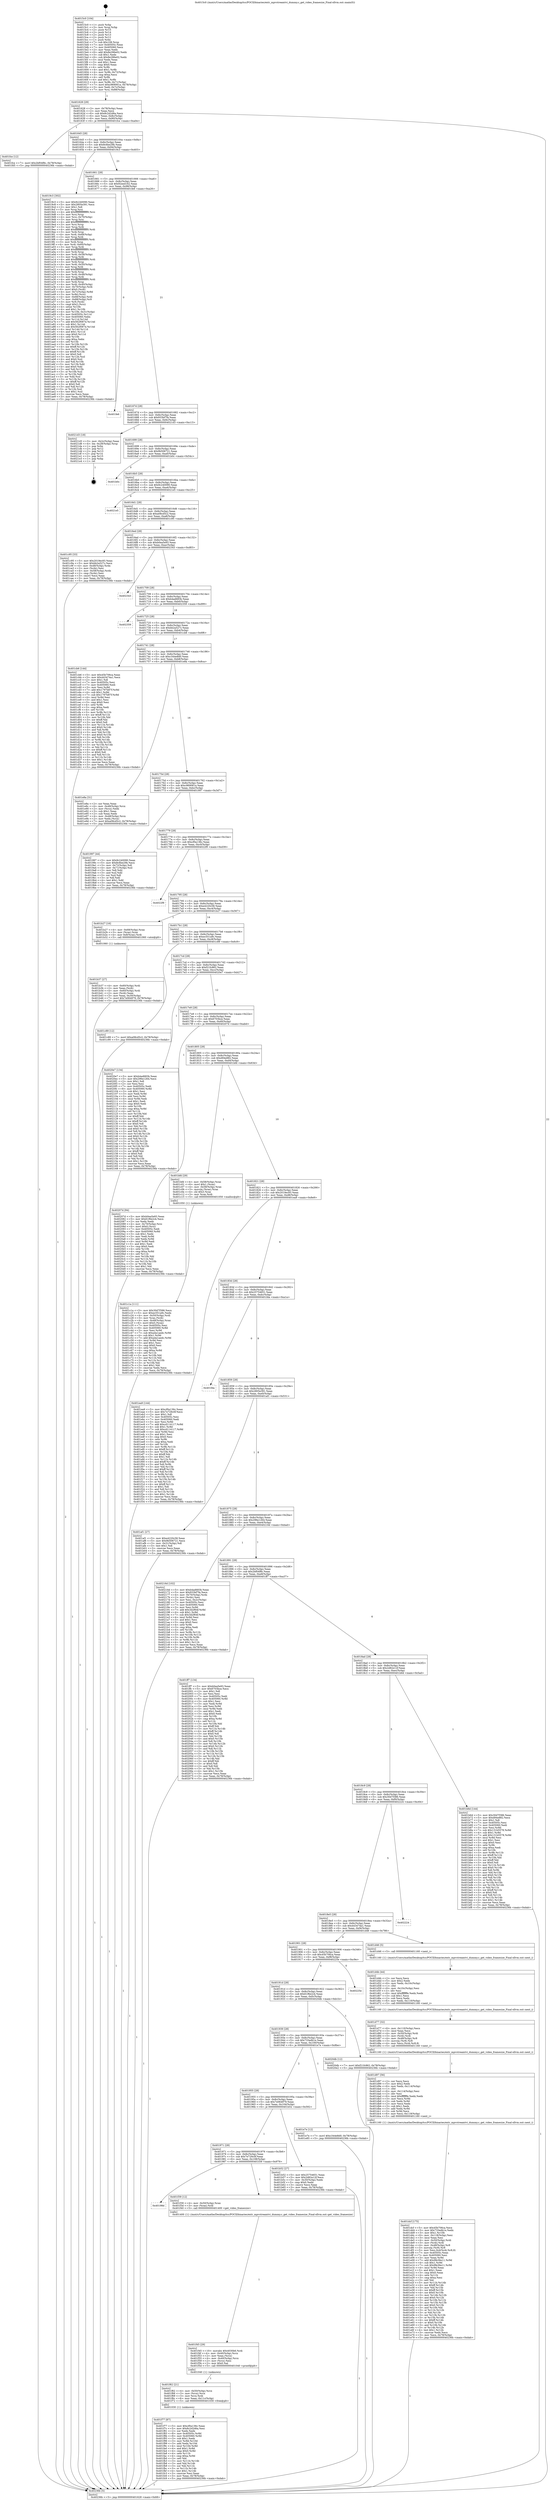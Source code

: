 digraph "0x4015c0" {
  label = "0x4015c0 (/mnt/c/Users/mathe/Desktop/tcc/POCII/binaries/extr_mpvstreamtvi_dummy.c_get_video_framesize_Final-ollvm.out::main(0))"
  labelloc = "t"
  node[shape=record]

  Entry [label="",width=0.3,height=0.3,shape=circle,fillcolor=black,style=filled]
  "0x401628" [label="{
     0x401628 [29]\l
     | [instrs]\l
     &nbsp;&nbsp;0x401628 \<+3\>: mov -0x78(%rbp),%eax\l
     &nbsp;&nbsp;0x40162b \<+2\>: mov %eax,%ecx\l
     &nbsp;&nbsp;0x40162d \<+6\>: sub $0x8c2d2d6a,%ecx\l
     &nbsp;&nbsp;0x401633 \<+6\>: mov %eax,-0x8c(%rbp)\l
     &nbsp;&nbsp;0x401639 \<+6\>: mov %ecx,-0x90(%rbp)\l
     &nbsp;&nbsp;0x40163f \<+6\>: je 0000000000401fce \<main+0xa0e\>\l
  }"]
  "0x401fce" [label="{
     0x401fce [12]\l
     | [instrs]\l
     &nbsp;&nbsp;0x401fce \<+7\>: movl $0x2bf04f8c,-0x78(%rbp)\l
     &nbsp;&nbsp;0x401fd5 \<+5\>: jmp 000000000040236b \<main+0xdab\>\l
  }"]
  "0x401645" [label="{
     0x401645 [28]\l
     | [instrs]\l
     &nbsp;&nbsp;0x401645 \<+5\>: jmp 000000000040164a \<main+0x8a\>\l
     &nbsp;&nbsp;0x40164a \<+6\>: mov -0x8c(%rbp),%eax\l
     &nbsp;&nbsp;0x401650 \<+5\>: sub $0x8c6be29b,%eax\l
     &nbsp;&nbsp;0x401655 \<+6\>: mov %eax,-0x94(%rbp)\l
     &nbsp;&nbsp;0x40165b \<+6\>: je 00000000004019c3 \<main+0x403\>\l
  }"]
  Exit [label="",width=0.3,height=0.3,shape=circle,fillcolor=black,style=filled,peripheries=2]
  "0x4019c3" [label="{
     0x4019c3 [302]\l
     | [instrs]\l
     &nbsp;&nbsp;0x4019c3 \<+5\>: mov $0x9c240090,%eax\l
     &nbsp;&nbsp;0x4019c8 \<+5\>: mov $0x2805e391,%ecx\l
     &nbsp;&nbsp;0x4019cd \<+2\>: mov $0x1,%dl\l
     &nbsp;&nbsp;0x4019cf \<+3\>: mov %rsp,%rsi\l
     &nbsp;&nbsp;0x4019d2 \<+4\>: add $0xfffffffffffffff0,%rsi\l
     &nbsp;&nbsp;0x4019d6 \<+3\>: mov %rsi,%rsp\l
     &nbsp;&nbsp;0x4019d9 \<+4\>: mov %rsi,-0x70(%rbp)\l
     &nbsp;&nbsp;0x4019dd \<+3\>: mov %rsp,%rsi\l
     &nbsp;&nbsp;0x4019e0 \<+4\>: add $0xfffffffffffffff0,%rsi\l
     &nbsp;&nbsp;0x4019e4 \<+3\>: mov %rsi,%rsp\l
     &nbsp;&nbsp;0x4019e7 \<+3\>: mov %rsp,%rdi\l
     &nbsp;&nbsp;0x4019ea \<+4\>: add $0xfffffffffffffff0,%rdi\l
     &nbsp;&nbsp;0x4019ee \<+3\>: mov %rdi,%rsp\l
     &nbsp;&nbsp;0x4019f1 \<+4\>: mov %rdi,-0x68(%rbp)\l
     &nbsp;&nbsp;0x4019f5 \<+3\>: mov %rsp,%rdi\l
     &nbsp;&nbsp;0x4019f8 \<+4\>: add $0xfffffffffffffff0,%rdi\l
     &nbsp;&nbsp;0x4019fc \<+3\>: mov %rdi,%rsp\l
     &nbsp;&nbsp;0x4019ff \<+4\>: mov %rdi,-0x60(%rbp)\l
     &nbsp;&nbsp;0x401a03 \<+3\>: mov %rsp,%rdi\l
     &nbsp;&nbsp;0x401a06 \<+4\>: add $0xfffffffffffffff0,%rdi\l
     &nbsp;&nbsp;0x401a0a \<+3\>: mov %rdi,%rsp\l
     &nbsp;&nbsp;0x401a0d \<+4\>: mov %rdi,-0x58(%rbp)\l
     &nbsp;&nbsp;0x401a11 \<+3\>: mov %rsp,%rdi\l
     &nbsp;&nbsp;0x401a14 \<+4\>: add $0xfffffffffffffff0,%rdi\l
     &nbsp;&nbsp;0x401a18 \<+3\>: mov %rdi,%rsp\l
     &nbsp;&nbsp;0x401a1b \<+4\>: mov %rdi,-0x50(%rbp)\l
     &nbsp;&nbsp;0x401a1f \<+3\>: mov %rsp,%rdi\l
     &nbsp;&nbsp;0x401a22 \<+4\>: add $0xfffffffffffffff0,%rdi\l
     &nbsp;&nbsp;0x401a26 \<+3\>: mov %rdi,%rsp\l
     &nbsp;&nbsp;0x401a29 \<+4\>: mov %rdi,-0x48(%rbp)\l
     &nbsp;&nbsp;0x401a2d \<+3\>: mov %rsp,%rdi\l
     &nbsp;&nbsp;0x401a30 \<+4\>: add $0xfffffffffffffff0,%rdi\l
     &nbsp;&nbsp;0x401a34 \<+3\>: mov %rdi,%rsp\l
     &nbsp;&nbsp;0x401a37 \<+4\>: mov %rdi,-0x40(%rbp)\l
     &nbsp;&nbsp;0x401a3b \<+4\>: mov -0x70(%rbp),%rdi\l
     &nbsp;&nbsp;0x401a3f \<+6\>: movl $0x0,(%rdi)\l
     &nbsp;&nbsp;0x401a45 \<+4\>: mov -0x7c(%rbp),%r8d\l
     &nbsp;&nbsp;0x401a49 \<+3\>: mov %r8d,(%rsi)\l
     &nbsp;&nbsp;0x401a4c \<+4\>: mov -0x68(%rbp),%rdi\l
     &nbsp;&nbsp;0x401a50 \<+7\>: mov -0x88(%rbp),%r9\l
     &nbsp;&nbsp;0x401a57 \<+3\>: mov %r9,(%rdi)\l
     &nbsp;&nbsp;0x401a5a \<+3\>: cmpl $0x2,(%rsi)\l
     &nbsp;&nbsp;0x401a5d \<+4\>: setne %r10b\l
     &nbsp;&nbsp;0x401a61 \<+4\>: and $0x1,%r10b\l
     &nbsp;&nbsp;0x401a65 \<+4\>: mov %r10b,-0x31(%rbp)\l
     &nbsp;&nbsp;0x401a69 \<+8\>: mov 0x40505c,%r11d\l
     &nbsp;&nbsp;0x401a71 \<+7\>: mov 0x405060,%ebx\l
     &nbsp;&nbsp;0x401a78 \<+3\>: mov %r11d,%r14d\l
     &nbsp;&nbsp;0x401a7b \<+7\>: add $0x562f087d,%r14d\l
     &nbsp;&nbsp;0x401a82 \<+4\>: sub $0x1,%r14d\l
     &nbsp;&nbsp;0x401a86 \<+7\>: sub $0x562f087d,%r14d\l
     &nbsp;&nbsp;0x401a8d \<+4\>: imul %r14d,%r11d\l
     &nbsp;&nbsp;0x401a91 \<+4\>: and $0x1,%r11d\l
     &nbsp;&nbsp;0x401a95 \<+4\>: cmp $0x0,%r11d\l
     &nbsp;&nbsp;0x401a99 \<+4\>: sete %r10b\l
     &nbsp;&nbsp;0x401a9d \<+3\>: cmp $0xa,%ebx\l
     &nbsp;&nbsp;0x401aa0 \<+4\>: setl %r15b\l
     &nbsp;&nbsp;0x401aa4 \<+3\>: mov %r10b,%r12b\l
     &nbsp;&nbsp;0x401aa7 \<+4\>: xor $0xff,%r12b\l
     &nbsp;&nbsp;0x401aab \<+3\>: mov %r15b,%r13b\l
     &nbsp;&nbsp;0x401aae \<+4\>: xor $0xff,%r13b\l
     &nbsp;&nbsp;0x401ab2 \<+3\>: xor $0x0,%dl\l
     &nbsp;&nbsp;0x401ab5 \<+3\>: mov %r12b,%sil\l
     &nbsp;&nbsp;0x401ab8 \<+4\>: and $0x0,%sil\l
     &nbsp;&nbsp;0x401abc \<+3\>: and %dl,%r10b\l
     &nbsp;&nbsp;0x401abf \<+3\>: mov %r13b,%dil\l
     &nbsp;&nbsp;0x401ac2 \<+4\>: and $0x0,%dil\l
     &nbsp;&nbsp;0x401ac6 \<+3\>: and %dl,%r15b\l
     &nbsp;&nbsp;0x401ac9 \<+3\>: or %r10b,%sil\l
     &nbsp;&nbsp;0x401acc \<+3\>: or %r15b,%dil\l
     &nbsp;&nbsp;0x401acf \<+3\>: xor %dil,%sil\l
     &nbsp;&nbsp;0x401ad2 \<+3\>: or %r13b,%r12b\l
     &nbsp;&nbsp;0x401ad5 \<+4\>: xor $0xff,%r12b\l
     &nbsp;&nbsp;0x401ad9 \<+3\>: or $0x0,%dl\l
     &nbsp;&nbsp;0x401adc \<+3\>: and %dl,%r12b\l
     &nbsp;&nbsp;0x401adf \<+3\>: or %r12b,%sil\l
     &nbsp;&nbsp;0x401ae2 \<+4\>: test $0x1,%sil\l
     &nbsp;&nbsp;0x401ae6 \<+3\>: cmovne %ecx,%eax\l
     &nbsp;&nbsp;0x401ae9 \<+3\>: mov %eax,-0x78(%rbp)\l
     &nbsp;&nbsp;0x401aec \<+5\>: jmp 000000000040236b \<main+0xdab\>\l
  }"]
  "0x401661" [label="{
     0x401661 [28]\l
     | [instrs]\l
     &nbsp;&nbsp;0x401661 \<+5\>: jmp 0000000000401666 \<main+0xa6\>\l
     &nbsp;&nbsp;0x401666 \<+6\>: mov -0x8c(%rbp),%eax\l
     &nbsp;&nbsp;0x40166c \<+5\>: sub $0x92eed162,%eax\l
     &nbsp;&nbsp;0x401671 \<+6\>: mov %eax,-0x98(%rbp)\l
     &nbsp;&nbsp;0x401677 \<+6\>: je 0000000000401fe6 \<main+0xa26\>\l
  }"]
  "0x401f77" [label="{
     0x401f77 [87]\l
     | [instrs]\l
     &nbsp;&nbsp;0x401f77 \<+5\>: mov $0xcf0a136c,%eax\l
     &nbsp;&nbsp;0x401f7c \<+5\>: mov $0x8c2d2d6a,%esi\l
     &nbsp;&nbsp;0x401f81 \<+2\>: xor %edx,%edx\l
     &nbsp;&nbsp;0x401f83 \<+8\>: mov 0x40505c,%r8d\l
     &nbsp;&nbsp;0x401f8b \<+8\>: mov 0x405060,%r9d\l
     &nbsp;&nbsp;0x401f93 \<+3\>: sub $0x1,%edx\l
     &nbsp;&nbsp;0x401f96 \<+3\>: mov %r8d,%r10d\l
     &nbsp;&nbsp;0x401f99 \<+3\>: add %edx,%r10d\l
     &nbsp;&nbsp;0x401f9c \<+4\>: imul %r10d,%r8d\l
     &nbsp;&nbsp;0x401fa0 \<+4\>: and $0x1,%r8d\l
     &nbsp;&nbsp;0x401fa4 \<+4\>: cmp $0x0,%r8d\l
     &nbsp;&nbsp;0x401fa8 \<+4\>: sete %r11b\l
     &nbsp;&nbsp;0x401fac \<+4\>: cmp $0xa,%r9d\l
     &nbsp;&nbsp;0x401fb0 \<+3\>: setl %bl\l
     &nbsp;&nbsp;0x401fb3 \<+3\>: mov %r11b,%r14b\l
     &nbsp;&nbsp;0x401fb6 \<+3\>: and %bl,%r14b\l
     &nbsp;&nbsp;0x401fb9 \<+3\>: xor %bl,%r11b\l
     &nbsp;&nbsp;0x401fbc \<+3\>: or %r11b,%r14b\l
     &nbsp;&nbsp;0x401fbf \<+4\>: test $0x1,%r14b\l
     &nbsp;&nbsp;0x401fc3 \<+3\>: cmovne %esi,%eax\l
     &nbsp;&nbsp;0x401fc6 \<+3\>: mov %eax,-0x78(%rbp)\l
     &nbsp;&nbsp;0x401fc9 \<+5\>: jmp 000000000040236b \<main+0xdab\>\l
  }"]
  "0x401fe6" [label="{
     0x401fe6\l
  }", style=dashed]
  "0x40167d" [label="{
     0x40167d [28]\l
     | [instrs]\l
     &nbsp;&nbsp;0x40167d \<+5\>: jmp 0000000000401682 \<main+0xc2\>\l
     &nbsp;&nbsp;0x401682 \<+6\>: mov -0x8c(%rbp),%eax\l
     &nbsp;&nbsp;0x401688 \<+5\>: sub $0x933bf7fa,%eax\l
     &nbsp;&nbsp;0x40168d \<+6\>: mov %eax,-0x9c(%rbp)\l
     &nbsp;&nbsp;0x401693 \<+6\>: je 00000000004021d3 \<main+0xc13\>\l
  }"]
  "0x401f62" [label="{
     0x401f62 [21]\l
     | [instrs]\l
     &nbsp;&nbsp;0x401f62 \<+4\>: mov -0x50(%rbp),%rcx\l
     &nbsp;&nbsp;0x401f66 \<+3\>: mov (%rcx),%rcx\l
     &nbsp;&nbsp;0x401f69 \<+3\>: mov %rcx,%rdi\l
     &nbsp;&nbsp;0x401f6c \<+6\>: mov %eax,-0x11c(%rbp)\l
     &nbsp;&nbsp;0x401f72 \<+5\>: call 0000000000401030 \<free@plt\>\l
     | [calls]\l
     &nbsp;&nbsp;0x401030 \{1\} (unknown)\l
  }"]
  "0x4021d3" [label="{
     0x4021d3 [18]\l
     | [instrs]\l
     &nbsp;&nbsp;0x4021d3 \<+3\>: mov -0x2c(%rbp),%eax\l
     &nbsp;&nbsp;0x4021d6 \<+4\>: lea -0x28(%rbp),%rsp\l
     &nbsp;&nbsp;0x4021da \<+1\>: pop %rbx\l
     &nbsp;&nbsp;0x4021db \<+2\>: pop %r12\l
     &nbsp;&nbsp;0x4021dd \<+2\>: pop %r13\l
     &nbsp;&nbsp;0x4021df \<+2\>: pop %r14\l
     &nbsp;&nbsp;0x4021e1 \<+2\>: pop %r15\l
     &nbsp;&nbsp;0x4021e3 \<+1\>: pop %rbp\l
     &nbsp;&nbsp;0x4021e4 \<+1\>: ret\l
  }"]
  "0x401699" [label="{
     0x401699 [28]\l
     | [instrs]\l
     &nbsp;&nbsp;0x401699 \<+5\>: jmp 000000000040169e \<main+0xde\>\l
     &nbsp;&nbsp;0x40169e \<+6\>: mov -0x8c(%rbp),%eax\l
     &nbsp;&nbsp;0x4016a4 \<+5\>: sub $0x9b506721,%eax\l
     &nbsp;&nbsp;0x4016a9 \<+6\>: mov %eax,-0xa0(%rbp)\l
     &nbsp;&nbsp;0x4016af \<+6\>: je 0000000000401b0c \<main+0x54c\>\l
  }"]
  "0x401f45" [label="{
     0x401f45 [29]\l
     | [instrs]\l
     &nbsp;&nbsp;0x401f45 \<+10\>: movabs $0x4030b6,%rdi\l
     &nbsp;&nbsp;0x401f4f \<+4\>: mov -0x40(%rbp),%rcx\l
     &nbsp;&nbsp;0x401f53 \<+2\>: mov %eax,(%rcx)\l
     &nbsp;&nbsp;0x401f55 \<+4\>: mov -0x40(%rbp),%rcx\l
     &nbsp;&nbsp;0x401f59 \<+2\>: mov (%rcx),%esi\l
     &nbsp;&nbsp;0x401f5b \<+2\>: mov $0x0,%al\l
     &nbsp;&nbsp;0x401f5d \<+5\>: call 0000000000401040 \<printf@plt\>\l
     | [calls]\l
     &nbsp;&nbsp;0x401040 \{1\} (unknown)\l
  }"]
  "0x401b0c" [label="{
     0x401b0c\l
  }", style=dashed]
  "0x4016b5" [label="{
     0x4016b5 [28]\l
     | [instrs]\l
     &nbsp;&nbsp;0x4016b5 \<+5\>: jmp 00000000004016ba \<main+0xfa\>\l
     &nbsp;&nbsp;0x4016ba \<+6\>: mov -0x8c(%rbp),%eax\l
     &nbsp;&nbsp;0x4016c0 \<+5\>: sub $0x9c240090,%eax\l
     &nbsp;&nbsp;0x4016c5 \<+6\>: mov %eax,-0xa4(%rbp)\l
     &nbsp;&nbsp;0x4016cb \<+6\>: je 00000000004021e5 \<main+0xc25\>\l
  }"]
  "0x40198d" [label="{
     0x40198d\l
  }", style=dashed]
  "0x4021e5" [label="{
     0x4021e5\l
  }", style=dashed]
  "0x4016d1" [label="{
     0x4016d1 [28]\l
     | [instrs]\l
     &nbsp;&nbsp;0x4016d1 \<+5\>: jmp 00000000004016d6 \<main+0x116\>\l
     &nbsp;&nbsp;0x4016d6 \<+6\>: mov -0x8c(%rbp),%eax\l
     &nbsp;&nbsp;0x4016dc \<+5\>: sub $0xa08cd5c2,%eax\l
     &nbsp;&nbsp;0x4016e1 \<+6\>: mov %eax,-0xa8(%rbp)\l
     &nbsp;&nbsp;0x4016e7 \<+6\>: je 0000000000401c95 \<main+0x6d5\>\l
  }"]
  "0x401f39" [label="{
     0x401f39 [12]\l
     | [instrs]\l
     &nbsp;&nbsp;0x401f39 \<+4\>: mov -0x50(%rbp),%rax\l
     &nbsp;&nbsp;0x401f3d \<+3\>: mov (%rax),%rdi\l
     &nbsp;&nbsp;0x401f40 \<+5\>: call 0000000000401400 \<get_video_framesize\>\l
     | [calls]\l
     &nbsp;&nbsp;0x401400 \{1\} (/mnt/c/Users/mathe/Desktop/tcc/POCII/binaries/extr_mpvstreamtvi_dummy.c_get_video_framesize_Final-ollvm.out::get_video_framesize)\l
  }"]
  "0x401c95" [label="{
     0x401c95 [33]\l
     | [instrs]\l
     &nbsp;&nbsp;0x401c95 \<+5\>: mov $0x2019ec93,%eax\l
     &nbsp;&nbsp;0x401c9a \<+5\>: mov $0xbb2a527c,%ecx\l
     &nbsp;&nbsp;0x401c9f \<+4\>: mov -0x48(%rbp),%rdx\l
     &nbsp;&nbsp;0x401ca3 \<+2\>: mov (%rdx),%esi\l
     &nbsp;&nbsp;0x401ca5 \<+4\>: mov -0x58(%rbp),%rdx\l
     &nbsp;&nbsp;0x401ca9 \<+2\>: cmp (%rdx),%esi\l
     &nbsp;&nbsp;0x401cab \<+3\>: cmovl %ecx,%eax\l
     &nbsp;&nbsp;0x401cae \<+3\>: mov %eax,-0x78(%rbp)\l
     &nbsp;&nbsp;0x401cb1 \<+5\>: jmp 000000000040236b \<main+0xdab\>\l
  }"]
  "0x4016ed" [label="{
     0x4016ed [28]\l
     | [instrs]\l
     &nbsp;&nbsp;0x4016ed \<+5\>: jmp 00000000004016f2 \<main+0x132\>\l
     &nbsp;&nbsp;0x4016f2 \<+6\>: mov -0x8c(%rbp),%eax\l
     &nbsp;&nbsp;0x4016f8 \<+5\>: sub $0xb0ea5e93,%eax\l
     &nbsp;&nbsp;0x4016fd \<+6\>: mov %eax,-0xac(%rbp)\l
     &nbsp;&nbsp;0x401703 \<+6\>: je 0000000000402343 \<main+0xd83\>\l
  }"]
  "0x401dcf" [label="{
     0x401dcf [175]\l
     | [instrs]\l
     &nbsp;&nbsp;0x401dcf \<+5\>: mov $0x45b706ca,%ecx\l
     &nbsp;&nbsp;0x401dd4 \<+5\>: mov $0x733edb1e,%edx\l
     &nbsp;&nbsp;0x401dd9 \<+3\>: mov $0x1,%r10b\l
     &nbsp;&nbsp;0x401ddc \<+6\>: mov -0x118(%rbp),%esi\l
     &nbsp;&nbsp;0x401de2 \<+3\>: imul %eax,%esi\l
     &nbsp;&nbsp;0x401de5 \<+4\>: mov -0x50(%rbp),%rdi\l
     &nbsp;&nbsp;0x401de9 \<+3\>: mov (%rdi),%rdi\l
     &nbsp;&nbsp;0x401dec \<+4\>: mov -0x48(%rbp),%r8\l
     &nbsp;&nbsp;0x401df0 \<+3\>: movslq (%r8),%r8\l
     &nbsp;&nbsp;0x401df3 \<+5\>: mov %esi,0x4(%rdi,%r8,8)\l
     &nbsp;&nbsp;0x401df8 \<+7\>: mov 0x40505c,%eax\l
     &nbsp;&nbsp;0x401dff \<+7\>: mov 0x405060,%esi\l
     &nbsp;&nbsp;0x401e06 \<+3\>: mov %eax,%r9d\l
     &nbsp;&nbsp;0x401e09 \<+7\>: add $0x9fe36e11,%r9d\l
     &nbsp;&nbsp;0x401e10 \<+4\>: sub $0x1,%r9d\l
     &nbsp;&nbsp;0x401e14 \<+7\>: sub $0x9fe36e11,%r9d\l
     &nbsp;&nbsp;0x401e1b \<+4\>: imul %r9d,%eax\l
     &nbsp;&nbsp;0x401e1f \<+3\>: and $0x1,%eax\l
     &nbsp;&nbsp;0x401e22 \<+3\>: cmp $0x0,%eax\l
     &nbsp;&nbsp;0x401e25 \<+4\>: sete %r11b\l
     &nbsp;&nbsp;0x401e29 \<+3\>: cmp $0xa,%esi\l
     &nbsp;&nbsp;0x401e2c \<+3\>: setl %bl\l
     &nbsp;&nbsp;0x401e2f \<+3\>: mov %r11b,%r14b\l
     &nbsp;&nbsp;0x401e32 \<+4\>: xor $0xff,%r14b\l
     &nbsp;&nbsp;0x401e36 \<+3\>: mov %bl,%r15b\l
     &nbsp;&nbsp;0x401e39 \<+4\>: xor $0xff,%r15b\l
     &nbsp;&nbsp;0x401e3d \<+4\>: xor $0x0,%r10b\l
     &nbsp;&nbsp;0x401e41 \<+3\>: mov %r14b,%r12b\l
     &nbsp;&nbsp;0x401e44 \<+4\>: and $0x0,%r12b\l
     &nbsp;&nbsp;0x401e48 \<+3\>: and %r10b,%r11b\l
     &nbsp;&nbsp;0x401e4b \<+3\>: mov %r15b,%r13b\l
     &nbsp;&nbsp;0x401e4e \<+4\>: and $0x0,%r13b\l
     &nbsp;&nbsp;0x401e52 \<+3\>: and %r10b,%bl\l
     &nbsp;&nbsp;0x401e55 \<+3\>: or %r11b,%r12b\l
     &nbsp;&nbsp;0x401e58 \<+3\>: or %bl,%r13b\l
     &nbsp;&nbsp;0x401e5b \<+3\>: xor %r13b,%r12b\l
     &nbsp;&nbsp;0x401e5e \<+3\>: or %r15b,%r14b\l
     &nbsp;&nbsp;0x401e61 \<+4\>: xor $0xff,%r14b\l
     &nbsp;&nbsp;0x401e65 \<+4\>: or $0x0,%r10b\l
     &nbsp;&nbsp;0x401e69 \<+3\>: and %r10b,%r14b\l
     &nbsp;&nbsp;0x401e6c \<+3\>: or %r14b,%r12b\l
     &nbsp;&nbsp;0x401e6f \<+4\>: test $0x1,%r12b\l
     &nbsp;&nbsp;0x401e73 \<+3\>: cmovne %edx,%ecx\l
     &nbsp;&nbsp;0x401e76 \<+3\>: mov %ecx,-0x78(%rbp)\l
     &nbsp;&nbsp;0x401e79 \<+5\>: jmp 000000000040236b \<main+0xdab\>\l
  }"]
  "0x402343" [label="{
     0x402343\l
  }", style=dashed]
  "0x401709" [label="{
     0x401709 [28]\l
     | [instrs]\l
     &nbsp;&nbsp;0x401709 \<+5\>: jmp 000000000040170e \<main+0x14e\>\l
     &nbsp;&nbsp;0x40170e \<+6\>: mov -0x8c(%rbp),%eax\l
     &nbsp;&nbsp;0x401714 \<+5\>: sub $0xb4ad683b,%eax\l
     &nbsp;&nbsp;0x401719 \<+6\>: mov %eax,-0xb0(%rbp)\l
     &nbsp;&nbsp;0x40171f \<+6\>: je 0000000000402359 \<main+0xd99\>\l
  }"]
  "0x401d97" [label="{
     0x401d97 [56]\l
     | [instrs]\l
     &nbsp;&nbsp;0x401d97 \<+2\>: xor %ecx,%ecx\l
     &nbsp;&nbsp;0x401d99 \<+5\>: mov $0x2,%edx\l
     &nbsp;&nbsp;0x401d9e \<+6\>: mov %edx,-0x114(%rbp)\l
     &nbsp;&nbsp;0x401da4 \<+1\>: cltd\l
     &nbsp;&nbsp;0x401da5 \<+6\>: mov -0x114(%rbp),%esi\l
     &nbsp;&nbsp;0x401dab \<+2\>: idiv %esi\l
     &nbsp;&nbsp;0x401dad \<+6\>: imul $0xfffffffe,%edx,%edx\l
     &nbsp;&nbsp;0x401db3 \<+3\>: mov %ecx,%r9d\l
     &nbsp;&nbsp;0x401db6 \<+3\>: sub %edx,%r9d\l
     &nbsp;&nbsp;0x401db9 \<+2\>: mov %ecx,%edx\l
     &nbsp;&nbsp;0x401dbb \<+3\>: sub $0x1,%edx\l
     &nbsp;&nbsp;0x401dbe \<+3\>: add %edx,%r9d\l
     &nbsp;&nbsp;0x401dc1 \<+3\>: sub %r9d,%ecx\l
     &nbsp;&nbsp;0x401dc4 \<+6\>: mov %ecx,-0x118(%rbp)\l
     &nbsp;&nbsp;0x401dca \<+5\>: call 0000000000401160 \<next_i\>\l
     | [calls]\l
     &nbsp;&nbsp;0x401160 \{1\} (/mnt/c/Users/mathe/Desktop/tcc/POCII/binaries/extr_mpvstreamtvi_dummy.c_get_video_framesize_Final-ollvm.out::next_i)\l
  }"]
  "0x402359" [label="{
     0x402359\l
  }", style=dashed]
  "0x401725" [label="{
     0x401725 [28]\l
     | [instrs]\l
     &nbsp;&nbsp;0x401725 \<+5\>: jmp 000000000040172a \<main+0x16a\>\l
     &nbsp;&nbsp;0x40172a \<+6\>: mov -0x8c(%rbp),%eax\l
     &nbsp;&nbsp;0x401730 \<+5\>: sub $0xbb2a527c,%eax\l
     &nbsp;&nbsp;0x401735 \<+6\>: mov %eax,-0xb4(%rbp)\l
     &nbsp;&nbsp;0x40173b \<+6\>: je 0000000000401cb6 \<main+0x6f6\>\l
  }"]
  "0x401d77" [label="{
     0x401d77 [32]\l
     | [instrs]\l
     &nbsp;&nbsp;0x401d77 \<+6\>: mov -0x110(%rbp),%ecx\l
     &nbsp;&nbsp;0x401d7d \<+3\>: imul %eax,%ecx\l
     &nbsp;&nbsp;0x401d80 \<+4\>: mov -0x50(%rbp),%rdi\l
     &nbsp;&nbsp;0x401d84 \<+3\>: mov (%rdi),%rdi\l
     &nbsp;&nbsp;0x401d87 \<+4\>: mov -0x48(%rbp),%r8\l
     &nbsp;&nbsp;0x401d8b \<+3\>: movslq (%r8),%r8\l
     &nbsp;&nbsp;0x401d8e \<+4\>: mov %ecx,(%rdi,%r8,8)\l
     &nbsp;&nbsp;0x401d92 \<+5\>: call 0000000000401160 \<next_i\>\l
     | [calls]\l
     &nbsp;&nbsp;0x401160 \{1\} (/mnt/c/Users/mathe/Desktop/tcc/POCII/binaries/extr_mpvstreamtvi_dummy.c_get_video_framesize_Final-ollvm.out::next_i)\l
  }"]
  "0x401cb6" [label="{
     0x401cb6 [144]\l
     | [instrs]\l
     &nbsp;&nbsp;0x401cb6 \<+5\>: mov $0x45b706ca,%eax\l
     &nbsp;&nbsp;0x401cbb \<+5\>: mov $0x443474a1,%ecx\l
     &nbsp;&nbsp;0x401cc0 \<+2\>: mov $0x1,%dl\l
     &nbsp;&nbsp;0x401cc2 \<+7\>: mov 0x40505c,%esi\l
     &nbsp;&nbsp;0x401cc9 \<+7\>: mov 0x405060,%edi\l
     &nbsp;&nbsp;0x401cd0 \<+3\>: mov %esi,%r8d\l
     &nbsp;&nbsp;0x401cd3 \<+7\>: add $0x1797b87f,%r8d\l
     &nbsp;&nbsp;0x401cda \<+4\>: sub $0x1,%r8d\l
     &nbsp;&nbsp;0x401cde \<+7\>: sub $0x1797b87f,%r8d\l
     &nbsp;&nbsp;0x401ce5 \<+4\>: imul %r8d,%esi\l
     &nbsp;&nbsp;0x401ce9 \<+3\>: and $0x1,%esi\l
     &nbsp;&nbsp;0x401cec \<+3\>: cmp $0x0,%esi\l
     &nbsp;&nbsp;0x401cef \<+4\>: sete %r9b\l
     &nbsp;&nbsp;0x401cf3 \<+3\>: cmp $0xa,%edi\l
     &nbsp;&nbsp;0x401cf6 \<+4\>: setl %r10b\l
     &nbsp;&nbsp;0x401cfa \<+3\>: mov %r9b,%r11b\l
     &nbsp;&nbsp;0x401cfd \<+4\>: xor $0xff,%r11b\l
     &nbsp;&nbsp;0x401d01 \<+3\>: mov %r10b,%bl\l
     &nbsp;&nbsp;0x401d04 \<+3\>: xor $0xff,%bl\l
     &nbsp;&nbsp;0x401d07 \<+3\>: xor $0x0,%dl\l
     &nbsp;&nbsp;0x401d0a \<+3\>: mov %r11b,%r14b\l
     &nbsp;&nbsp;0x401d0d \<+4\>: and $0x0,%r14b\l
     &nbsp;&nbsp;0x401d11 \<+3\>: and %dl,%r9b\l
     &nbsp;&nbsp;0x401d14 \<+3\>: mov %bl,%r15b\l
     &nbsp;&nbsp;0x401d17 \<+4\>: and $0x0,%r15b\l
     &nbsp;&nbsp;0x401d1b \<+3\>: and %dl,%r10b\l
     &nbsp;&nbsp;0x401d1e \<+3\>: or %r9b,%r14b\l
     &nbsp;&nbsp;0x401d21 \<+3\>: or %r10b,%r15b\l
     &nbsp;&nbsp;0x401d24 \<+3\>: xor %r15b,%r14b\l
     &nbsp;&nbsp;0x401d27 \<+3\>: or %bl,%r11b\l
     &nbsp;&nbsp;0x401d2a \<+4\>: xor $0xff,%r11b\l
     &nbsp;&nbsp;0x401d2e \<+3\>: or $0x0,%dl\l
     &nbsp;&nbsp;0x401d31 \<+3\>: and %dl,%r11b\l
     &nbsp;&nbsp;0x401d34 \<+3\>: or %r11b,%r14b\l
     &nbsp;&nbsp;0x401d37 \<+4\>: test $0x1,%r14b\l
     &nbsp;&nbsp;0x401d3b \<+3\>: cmovne %ecx,%eax\l
     &nbsp;&nbsp;0x401d3e \<+3\>: mov %eax,-0x78(%rbp)\l
     &nbsp;&nbsp;0x401d41 \<+5\>: jmp 000000000040236b \<main+0xdab\>\l
  }"]
  "0x401741" [label="{
     0x401741 [28]\l
     | [instrs]\l
     &nbsp;&nbsp;0x401741 \<+5\>: jmp 0000000000401746 \<main+0x186\>\l
     &nbsp;&nbsp;0x401746 \<+6\>: mov -0x8c(%rbp),%eax\l
     &nbsp;&nbsp;0x40174c \<+5\>: sub $0xc344e8d0,%eax\l
     &nbsp;&nbsp;0x401751 \<+6\>: mov %eax,-0xb8(%rbp)\l
     &nbsp;&nbsp;0x401757 \<+6\>: je 0000000000401e8a \<main+0x8ca\>\l
  }"]
  "0x401d4b" [label="{
     0x401d4b [44]\l
     | [instrs]\l
     &nbsp;&nbsp;0x401d4b \<+2\>: xor %ecx,%ecx\l
     &nbsp;&nbsp;0x401d4d \<+5\>: mov $0x2,%edx\l
     &nbsp;&nbsp;0x401d52 \<+6\>: mov %edx,-0x10c(%rbp)\l
     &nbsp;&nbsp;0x401d58 \<+1\>: cltd\l
     &nbsp;&nbsp;0x401d59 \<+6\>: mov -0x10c(%rbp),%esi\l
     &nbsp;&nbsp;0x401d5f \<+2\>: idiv %esi\l
     &nbsp;&nbsp;0x401d61 \<+6\>: imul $0xfffffffe,%edx,%edx\l
     &nbsp;&nbsp;0x401d67 \<+3\>: sub $0x1,%ecx\l
     &nbsp;&nbsp;0x401d6a \<+2\>: sub %ecx,%edx\l
     &nbsp;&nbsp;0x401d6c \<+6\>: mov %edx,-0x110(%rbp)\l
     &nbsp;&nbsp;0x401d72 \<+5\>: call 0000000000401160 \<next_i\>\l
     | [calls]\l
     &nbsp;&nbsp;0x401160 \{1\} (/mnt/c/Users/mathe/Desktop/tcc/POCII/binaries/extr_mpvstreamtvi_dummy.c_get_video_framesize_Final-ollvm.out::next_i)\l
  }"]
  "0x401e8a" [label="{
     0x401e8a [31]\l
     | [instrs]\l
     &nbsp;&nbsp;0x401e8a \<+2\>: xor %eax,%eax\l
     &nbsp;&nbsp;0x401e8c \<+4\>: mov -0x48(%rbp),%rcx\l
     &nbsp;&nbsp;0x401e90 \<+2\>: mov (%rcx),%edx\l
     &nbsp;&nbsp;0x401e92 \<+3\>: sub $0x1,%eax\l
     &nbsp;&nbsp;0x401e95 \<+2\>: sub %eax,%edx\l
     &nbsp;&nbsp;0x401e97 \<+4\>: mov -0x48(%rbp),%rcx\l
     &nbsp;&nbsp;0x401e9b \<+2\>: mov %edx,(%rcx)\l
     &nbsp;&nbsp;0x401e9d \<+7\>: movl $0xa08cd5c2,-0x78(%rbp)\l
     &nbsp;&nbsp;0x401ea4 \<+5\>: jmp 000000000040236b \<main+0xdab\>\l
  }"]
  "0x40175d" [label="{
     0x40175d [28]\l
     | [instrs]\l
     &nbsp;&nbsp;0x40175d \<+5\>: jmp 0000000000401762 \<main+0x1a2\>\l
     &nbsp;&nbsp;0x401762 \<+6\>: mov -0x8c(%rbp),%eax\l
     &nbsp;&nbsp;0x401768 \<+5\>: sub $0xc969061a,%eax\l
     &nbsp;&nbsp;0x40176d \<+6\>: mov %eax,-0xbc(%rbp)\l
     &nbsp;&nbsp;0x401773 \<+6\>: je 0000000000401997 \<main+0x3d7\>\l
  }"]
  "0x401c1a" [label="{
     0x401c1a [111]\l
     | [instrs]\l
     &nbsp;&nbsp;0x401c1a \<+5\>: mov $0x30d7f386,%ecx\l
     &nbsp;&nbsp;0x401c1f \<+5\>: mov $0xec551a9c,%edx\l
     &nbsp;&nbsp;0x401c24 \<+4\>: mov -0x50(%rbp),%rdi\l
     &nbsp;&nbsp;0x401c28 \<+3\>: mov %rax,(%rdi)\l
     &nbsp;&nbsp;0x401c2b \<+4\>: mov -0x48(%rbp),%rax\l
     &nbsp;&nbsp;0x401c2f \<+6\>: movl $0x0,(%rax)\l
     &nbsp;&nbsp;0x401c35 \<+7\>: mov 0x40505c,%esi\l
     &nbsp;&nbsp;0x401c3c \<+8\>: mov 0x405060,%r8d\l
     &nbsp;&nbsp;0x401c44 \<+3\>: mov %esi,%r9d\l
     &nbsp;&nbsp;0x401c47 \<+7\>: sub $0xa4a1aedc,%r9d\l
     &nbsp;&nbsp;0x401c4e \<+4\>: sub $0x1,%r9d\l
     &nbsp;&nbsp;0x401c52 \<+7\>: add $0xa4a1aedc,%r9d\l
     &nbsp;&nbsp;0x401c59 \<+4\>: imul %r9d,%esi\l
     &nbsp;&nbsp;0x401c5d \<+3\>: and $0x1,%esi\l
     &nbsp;&nbsp;0x401c60 \<+3\>: cmp $0x0,%esi\l
     &nbsp;&nbsp;0x401c63 \<+4\>: sete %r10b\l
     &nbsp;&nbsp;0x401c67 \<+4\>: cmp $0xa,%r8d\l
     &nbsp;&nbsp;0x401c6b \<+4\>: setl %r11b\l
     &nbsp;&nbsp;0x401c6f \<+3\>: mov %r10b,%bl\l
     &nbsp;&nbsp;0x401c72 \<+3\>: and %r11b,%bl\l
     &nbsp;&nbsp;0x401c75 \<+3\>: xor %r11b,%r10b\l
     &nbsp;&nbsp;0x401c78 \<+3\>: or %r10b,%bl\l
     &nbsp;&nbsp;0x401c7b \<+3\>: test $0x1,%bl\l
     &nbsp;&nbsp;0x401c7e \<+3\>: cmovne %edx,%ecx\l
     &nbsp;&nbsp;0x401c81 \<+3\>: mov %ecx,-0x78(%rbp)\l
     &nbsp;&nbsp;0x401c84 \<+5\>: jmp 000000000040236b \<main+0xdab\>\l
  }"]
  "0x401997" [label="{
     0x401997 [44]\l
     | [instrs]\l
     &nbsp;&nbsp;0x401997 \<+5\>: mov $0x9c240090,%eax\l
     &nbsp;&nbsp;0x40199c \<+5\>: mov $0x8c6be29b,%ecx\l
     &nbsp;&nbsp;0x4019a1 \<+3\>: mov -0x72(%rbp),%dl\l
     &nbsp;&nbsp;0x4019a4 \<+4\>: mov -0x71(%rbp),%sil\l
     &nbsp;&nbsp;0x4019a8 \<+3\>: mov %dl,%dil\l
     &nbsp;&nbsp;0x4019ab \<+3\>: and %sil,%dil\l
     &nbsp;&nbsp;0x4019ae \<+3\>: xor %sil,%dl\l
     &nbsp;&nbsp;0x4019b1 \<+3\>: or %dl,%dil\l
     &nbsp;&nbsp;0x4019b4 \<+4\>: test $0x1,%dil\l
     &nbsp;&nbsp;0x4019b8 \<+3\>: cmovne %ecx,%eax\l
     &nbsp;&nbsp;0x4019bb \<+3\>: mov %eax,-0x78(%rbp)\l
     &nbsp;&nbsp;0x4019be \<+5\>: jmp 000000000040236b \<main+0xdab\>\l
  }"]
  "0x401779" [label="{
     0x401779 [28]\l
     | [instrs]\l
     &nbsp;&nbsp;0x401779 \<+5\>: jmp 000000000040177e \<main+0x1be\>\l
     &nbsp;&nbsp;0x40177e \<+6\>: mov -0x8c(%rbp),%eax\l
     &nbsp;&nbsp;0x401784 \<+5\>: sub $0xcf0a136c,%eax\l
     &nbsp;&nbsp;0x401789 \<+6\>: mov %eax,-0xc0(%rbp)\l
     &nbsp;&nbsp;0x40178f \<+6\>: je 00000000004022f9 \<main+0xd39\>\l
  }"]
  "0x40236b" [label="{
     0x40236b [5]\l
     | [instrs]\l
     &nbsp;&nbsp;0x40236b \<+5\>: jmp 0000000000401628 \<main+0x68\>\l
  }"]
  "0x4015c0" [label="{
     0x4015c0 [104]\l
     | [instrs]\l
     &nbsp;&nbsp;0x4015c0 \<+1\>: push %rbp\l
     &nbsp;&nbsp;0x4015c1 \<+3\>: mov %rsp,%rbp\l
     &nbsp;&nbsp;0x4015c4 \<+2\>: push %r15\l
     &nbsp;&nbsp;0x4015c6 \<+2\>: push %r14\l
     &nbsp;&nbsp;0x4015c8 \<+2\>: push %r13\l
     &nbsp;&nbsp;0x4015ca \<+2\>: push %r12\l
     &nbsp;&nbsp;0x4015cc \<+1\>: push %rbx\l
     &nbsp;&nbsp;0x4015cd \<+7\>: sub $0x108,%rsp\l
     &nbsp;&nbsp;0x4015d4 \<+7\>: mov 0x40505c,%eax\l
     &nbsp;&nbsp;0x4015db \<+7\>: mov 0x405060,%ecx\l
     &nbsp;&nbsp;0x4015e2 \<+2\>: mov %eax,%edx\l
     &nbsp;&nbsp;0x4015e4 \<+6\>: add $0x8e286e02,%edx\l
     &nbsp;&nbsp;0x4015ea \<+3\>: sub $0x1,%edx\l
     &nbsp;&nbsp;0x4015ed \<+6\>: sub $0x8e286e02,%edx\l
     &nbsp;&nbsp;0x4015f3 \<+3\>: imul %edx,%eax\l
     &nbsp;&nbsp;0x4015f6 \<+3\>: and $0x1,%eax\l
     &nbsp;&nbsp;0x4015f9 \<+3\>: cmp $0x0,%eax\l
     &nbsp;&nbsp;0x4015fc \<+4\>: sete %r8b\l
     &nbsp;&nbsp;0x401600 \<+4\>: and $0x1,%r8b\l
     &nbsp;&nbsp;0x401604 \<+4\>: mov %r8b,-0x72(%rbp)\l
     &nbsp;&nbsp;0x401608 \<+3\>: cmp $0xa,%ecx\l
     &nbsp;&nbsp;0x40160b \<+4\>: setl %r8b\l
     &nbsp;&nbsp;0x40160f \<+4\>: and $0x1,%r8b\l
     &nbsp;&nbsp;0x401613 \<+4\>: mov %r8b,-0x71(%rbp)\l
     &nbsp;&nbsp;0x401617 \<+7\>: movl $0xc969061a,-0x78(%rbp)\l
     &nbsp;&nbsp;0x40161e \<+3\>: mov %edi,-0x7c(%rbp)\l
     &nbsp;&nbsp;0x401621 \<+7\>: mov %rsi,-0x88(%rbp)\l
  }"]
  "0x401971" [label="{
     0x401971 [28]\l
     | [instrs]\l
     &nbsp;&nbsp;0x401971 \<+5\>: jmp 0000000000401976 \<main+0x3b6\>\l
     &nbsp;&nbsp;0x401976 \<+6\>: mov -0x8c(%rbp),%eax\l
     &nbsp;&nbsp;0x40197c \<+5\>: sub $0x7e729c0f,%eax\l
     &nbsp;&nbsp;0x401981 \<+6\>: mov %eax,-0x108(%rbp)\l
     &nbsp;&nbsp;0x401987 \<+6\>: je 0000000000401f39 \<main+0x979\>\l
  }"]
  "0x401b52" [label="{
     0x401b52 [27]\l
     | [instrs]\l
     &nbsp;&nbsp;0x401b52 \<+5\>: mov $0x25754651,%eax\l
     &nbsp;&nbsp;0x401b57 \<+5\>: mov $0x2d82e12f,%ecx\l
     &nbsp;&nbsp;0x401b5c \<+3\>: mov -0x30(%rbp),%edx\l
     &nbsp;&nbsp;0x401b5f \<+3\>: cmp $0x0,%edx\l
     &nbsp;&nbsp;0x401b62 \<+3\>: cmove %ecx,%eax\l
     &nbsp;&nbsp;0x401b65 \<+3\>: mov %eax,-0x78(%rbp)\l
     &nbsp;&nbsp;0x401b68 \<+5\>: jmp 000000000040236b \<main+0xdab\>\l
  }"]
  "0x4022f9" [label="{
     0x4022f9\l
  }", style=dashed]
  "0x401795" [label="{
     0x401795 [28]\l
     | [instrs]\l
     &nbsp;&nbsp;0x401795 \<+5\>: jmp 000000000040179a \<main+0x1da\>\l
     &nbsp;&nbsp;0x40179a \<+6\>: mov -0x8c(%rbp),%eax\l
     &nbsp;&nbsp;0x4017a0 \<+5\>: sub $0xe4220c58,%eax\l
     &nbsp;&nbsp;0x4017a5 \<+6\>: mov %eax,-0xc4(%rbp)\l
     &nbsp;&nbsp;0x4017ab \<+6\>: je 0000000000401b27 \<main+0x567\>\l
  }"]
  "0x401955" [label="{
     0x401955 [28]\l
     | [instrs]\l
     &nbsp;&nbsp;0x401955 \<+5\>: jmp 000000000040195a \<main+0x39a\>\l
     &nbsp;&nbsp;0x40195a \<+6\>: mov -0x8c(%rbp),%eax\l
     &nbsp;&nbsp;0x401960 \<+5\>: sub $0x7e064979,%eax\l
     &nbsp;&nbsp;0x401965 \<+6\>: mov %eax,-0x104(%rbp)\l
     &nbsp;&nbsp;0x40196b \<+6\>: je 0000000000401b52 \<main+0x592\>\l
  }"]
  "0x401b27" [label="{
     0x401b27 [16]\l
     | [instrs]\l
     &nbsp;&nbsp;0x401b27 \<+4\>: mov -0x68(%rbp),%rax\l
     &nbsp;&nbsp;0x401b2b \<+3\>: mov (%rax),%rax\l
     &nbsp;&nbsp;0x401b2e \<+4\>: mov 0x8(%rax),%rdi\l
     &nbsp;&nbsp;0x401b32 \<+5\>: call 0000000000401060 \<atoi@plt\>\l
     | [calls]\l
     &nbsp;&nbsp;0x401060 \{1\} (unknown)\l
  }"]
  "0x4017b1" [label="{
     0x4017b1 [28]\l
     | [instrs]\l
     &nbsp;&nbsp;0x4017b1 \<+5\>: jmp 00000000004017b6 \<main+0x1f6\>\l
     &nbsp;&nbsp;0x4017b6 \<+6\>: mov -0x8c(%rbp),%eax\l
     &nbsp;&nbsp;0x4017bc \<+5\>: sub $0xec551a9c,%eax\l
     &nbsp;&nbsp;0x4017c1 \<+6\>: mov %eax,-0xc8(%rbp)\l
     &nbsp;&nbsp;0x4017c7 \<+6\>: je 0000000000401c89 \<main+0x6c9\>\l
  }"]
  "0x401e7e" [label="{
     0x401e7e [12]\l
     | [instrs]\l
     &nbsp;&nbsp;0x401e7e \<+7\>: movl $0xc344e8d0,-0x78(%rbp)\l
     &nbsp;&nbsp;0x401e85 \<+5\>: jmp 000000000040236b \<main+0xdab\>\l
  }"]
  "0x401c89" [label="{
     0x401c89 [12]\l
     | [instrs]\l
     &nbsp;&nbsp;0x401c89 \<+7\>: movl $0xa08cd5c2,-0x78(%rbp)\l
     &nbsp;&nbsp;0x401c90 \<+5\>: jmp 000000000040236b \<main+0xdab\>\l
  }"]
  "0x4017cd" [label="{
     0x4017cd [28]\l
     | [instrs]\l
     &nbsp;&nbsp;0x4017cd \<+5\>: jmp 00000000004017d2 \<main+0x212\>\l
     &nbsp;&nbsp;0x4017d2 \<+6\>: mov -0x8c(%rbp),%eax\l
     &nbsp;&nbsp;0x4017d8 \<+5\>: sub $0xf21fc862,%eax\l
     &nbsp;&nbsp;0x4017dd \<+6\>: mov %eax,-0xcc(%rbp)\l
     &nbsp;&nbsp;0x4017e3 \<+6\>: je 00000000004020e7 \<main+0xb27\>\l
  }"]
  "0x401939" [label="{
     0x401939 [28]\l
     | [instrs]\l
     &nbsp;&nbsp;0x401939 \<+5\>: jmp 000000000040193e \<main+0x37e\>\l
     &nbsp;&nbsp;0x40193e \<+6\>: mov -0x8c(%rbp),%eax\l
     &nbsp;&nbsp;0x401944 \<+5\>: sub $0x733edb1e,%eax\l
     &nbsp;&nbsp;0x401949 \<+6\>: mov %eax,-0x100(%rbp)\l
     &nbsp;&nbsp;0x40194f \<+6\>: je 0000000000401e7e \<main+0x8be\>\l
  }"]
  "0x4020e7" [label="{
     0x4020e7 [134]\l
     | [instrs]\l
     &nbsp;&nbsp;0x4020e7 \<+5\>: mov $0xb4ad683b,%eax\l
     &nbsp;&nbsp;0x4020ec \<+5\>: mov $0x296e1264,%ecx\l
     &nbsp;&nbsp;0x4020f1 \<+2\>: mov $0x1,%dl\l
     &nbsp;&nbsp;0x4020f3 \<+2\>: xor %esi,%esi\l
     &nbsp;&nbsp;0x4020f5 \<+7\>: mov 0x40505c,%edi\l
     &nbsp;&nbsp;0x4020fc \<+8\>: mov 0x405060,%r8d\l
     &nbsp;&nbsp;0x402104 \<+3\>: sub $0x1,%esi\l
     &nbsp;&nbsp;0x402107 \<+3\>: mov %edi,%r9d\l
     &nbsp;&nbsp;0x40210a \<+3\>: add %esi,%r9d\l
     &nbsp;&nbsp;0x40210d \<+4\>: imul %r9d,%edi\l
     &nbsp;&nbsp;0x402111 \<+3\>: and $0x1,%edi\l
     &nbsp;&nbsp;0x402114 \<+3\>: cmp $0x0,%edi\l
     &nbsp;&nbsp;0x402117 \<+4\>: sete %r10b\l
     &nbsp;&nbsp;0x40211b \<+4\>: cmp $0xa,%r8d\l
     &nbsp;&nbsp;0x40211f \<+4\>: setl %r11b\l
     &nbsp;&nbsp;0x402123 \<+3\>: mov %r10b,%bl\l
     &nbsp;&nbsp;0x402126 \<+3\>: xor $0xff,%bl\l
     &nbsp;&nbsp;0x402129 \<+3\>: mov %r11b,%r14b\l
     &nbsp;&nbsp;0x40212c \<+4\>: xor $0xff,%r14b\l
     &nbsp;&nbsp;0x402130 \<+3\>: xor $0x0,%dl\l
     &nbsp;&nbsp;0x402133 \<+3\>: mov %bl,%r15b\l
     &nbsp;&nbsp;0x402136 \<+4\>: and $0x0,%r15b\l
     &nbsp;&nbsp;0x40213a \<+3\>: and %dl,%r10b\l
     &nbsp;&nbsp;0x40213d \<+3\>: mov %r14b,%r12b\l
     &nbsp;&nbsp;0x402140 \<+4\>: and $0x0,%r12b\l
     &nbsp;&nbsp;0x402144 \<+3\>: and %dl,%r11b\l
     &nbsp;&nbsp;0x402147 \<+3\>: or %r10b,%r15b\l
     &nbsp;&nbsp;0x40214a \<+3\>: or %r11b,%r12b\l
     &nbsp;&nbsp;0x40214d \<+3\>: xor %r12b,%r15b\l
     &nbsp;&nbsp;0x402150 \<+3\>: or %r14b,%bl\l
     &nbsp;&nbsp;0x402153 \<+3\>: xor $0xff,%bl\l
     &nbsp;&nbsp;0x402156 \<+3\>: or $0x0,%dl\l
     &nbsp;&nbsp;0x402159 \<+2\>: and %dl,%bl\l
     &nbsp;&nbsp;0x40215b \<+3\>: or %bl,%r15b\l
     &nbsp;&nbsp;0x40215e \<+4\>: test $0x1,%r15b\l
     &nbsp;&nbsp;0x402162 \<+3\>: cmovne %ecx,%eax\l
     &nbsp;&nbsp;0x402165 \<+3\>: mov %eax,-0x78(%rbp)\l
     &nbsp;&nbsp;0x402168 \<+5\>: jmp 000000000040236b \<main+0xdab\>\l
  }"]
  "0x4017e9" [label="{
     0x4017e9 [28]\l
     | [instrs]\l
     &nbsp;&nbsp;0x4017e9 \<+5\>: jmp 00000000004017ee \<main+0x22e\>\l
     &nbsp;&nbsp;0x4017ee \<+6\>: mov -0x8c(%rbp),%eax\l
     &nbsp;&nbsp;0x4017f4 \<+5\>: sub $0x6703bce,%eax\l
     &nbsp;&nbsp;0x4017f9 \<+6\>: mov %eax,-0xd0(%rbp)\l
     &nbsp;&nbsp;0x4017ff \<+6\>: je 000000000040207d \<main+0xabd\>\l
  }"]
  "0x4020db" [label="{
     0x4020db [12]\l
     | [instrs]\l
     &nbsp;&nbsp;0x4020db \<+7\>: movl $0xf21fc862,-0x78(%rbp)\l
     &nbsp;&nbsp;0x4020e2 \<+5\>: jmp 000000000040236b \<main+0xdab\>\l
  }"]
  "0x40207d" [label="{
     0x40207d [94]\l
     | [instrs]\l
     &nbsp;&nbsp;0x40207d \<+5\>: mov $0xb0ea5e93,%eax\l
     &nbsp;&nbsp;0x402082 \<+5\>: mov $0x61f6e2cb,%ecx\l
     &nbsp;&nbsp;0x402087 \<+2\>: xor %edx,%edx\l
     &nbsp;&nbsp;0x402089 \<+4\>: mov -0x70(%rbp),%rsi\l
     &nbsp;&nbsp;0x40208d \<+6\>: movl $0x0,(%rsi)\l
     &nbsp;&nbsp;0x402093 \<+7\>: mov 0x40505c,%edi\l
     &nbsp;&nbsp;0x40209a \<+8\>: mov 0x405060,%r8d\l
     &nbsp;&nbsp;0x4020a2 \<+3\>: sub $0x1,%edx\l
     &nbsp;&nbsp;0x4020a5 \<+3\>: mov %edi,%r9d\l
     &nbsp;&nbsp;0x4020a8 \<+3\>: add %edx,%r9d\l
     &nbsp;&nbsp;0x4020ab \<+4\>: imul %r9d,%edi\l
     &nbsp;&nbsp;0x4020af \<+3\>: and $0x1,%edi\l
     &nbsp;&nbsp;0x4020b2 \<+3\>: cmp $0x0,%edi\l
     &nbsp;&nbsp;0x4020b5 \<+4\>: sete %r10b\l
     &nbsp;&nbsp;0x4020b9 \<+4\>: cmp $0xa,%r8d\l
     &nbsp;&nbsp;0x4020bd \<+4\>: setl %r11b\l
     &nbsp;&nbsp;0x4020c1 \<+3\>: mov %r10b,%bl\l
     &nbsp;&nbsp;0x4020c4 \<+3\>: and %r11b,%bl\l
     &nbsp;&nbsp;0x4020c7 \<+3\>: xor %r11b,%r10b\l
     &nbsp;&nbsp;0x4020ca \<+3\>: or %r10b,%bl\l
     &nbsp;&nbsp;0x4020cd \<+3\>: test $0x1,%bl\l
     &nbsp;&nbsp;0x4020d0 \<+3\>: cmovne %ecx,%eax\l
     &nbsp;&nbsp;0x4020d3 \<+3\>: mov %eax,-0x78(%rbp)\l
     &nbsp;&nbsp;0x4020d6 \<+5\>: jmp 000000000040236b \<main+0xdab\>\l
  }"]
  "0x401805" [label="{
     0x401805 [28]\l
     | [instrs]\l
     &nbsp;&nbsp;0x401805 \<+5\>: jmp 000000000040180a \<main+0x24a\>\l
     &nbsp;&nbsp;0x40180a \<+6\>: mov -0x8c(%rbp),%eax\l
     &nbsp;&nbsp;0x401810 \<+5\>: sub $0xd94e882,%eax\l
     &nbsp;&nbsp;0x401815 \<+6\>: mov %eax,-0xd4(%rbp)\l
     &nbsp;&nbsp;0x40181b \<+6\>: je 0000000000401bfd \<main+0x63d\>\l
  }"]
  "0x40191d" [label="{
     0x40191d [28]\l
     | [instrs]\l
     &nbsp;&nbsp;0x40191d \<+5\>: jmp 0000000000401922 \<main+0x362\>\l
     &nbsp;&nbsp;0x401922 \<+6\>: mov -0x8c(%rbp),%eax\l
     &nbsp;&nbsp;0x401928 \<+5\>: sub $0x61f6e2cb,%eax\l
     &nbsp;&nbsp;0x40192d \<+6\>: mov %eax,-0xfc(%rbp)\l
     &nbsp;&nbsp;0x401933 \<+6\>: je 00000000004020db \<main+0xb1b\>\l
  }"]
  "0x401bfd" [label="{
     0x401bfd [29]\l
     | [instrs]\l
     &nbsp;&nbsp;0x401bfd \<+4\>: mov -0x58(%rbp),%rax\l
     &nbsp;&nbsp;0x401c01 \<+6\>: movl $0x1,(%rax)\l
     &nbsp;&nbsp;0x401c07 \<+4\>: mov -0x58(%rbp),%rax\l
     &nbsp;&nbsp;0x401c0b \<+3\>: movslq (%rax),%rax\l
     &nbsp;&nbsp;0x401c0e \<+4\>: shl $0x3,%rax\l
     &nbsp;&nbsp;0x401c12 \<+3\>: mov %rax,%rdi\l
     &nbsp;&nbsp;0x401c15 \<+5\>: call 0000000000401050 \<malloc@plt\>\l
     | [calls]\l
     &nbsp;&nbsp;0x401050 \{1\} (unknown)\l
  }"]
  "0x401821" [label="{
     0x401821 [28]\l
     | [instrs]\l
     &nbsp;&nbsp;0x401821 \<+5\>: jmp 0000000000401826 \<main+0x266\>\l
     &nbsp;&nbsp;0x401826 \<+6\>: mov -0x8c(%rbp),%eax\l
     &nbsp;&nbsp;0x40182c \<+5\>: sub $0x2019ec93,%eax\l
     &nbsp;&nbsp;0x401831 \<+6\>: mov %eax,-0xd8(%rbp)\l
     &nbsp;&nbsp;0x401837 \<+6\>: je 0000000000401ea9 \<main+0x8e9\>\l
  }"]
  "0x40225e" [label="{
     0x40225e\l
  }", style=dashed]
  "0x401ea9" [label="{
     0x401ea9 [144]\l
     | [instrs]\l
     &nbsp;&nbsp;0x401ea9 \<+5\>: mov $0xcf0a136c,%eax\l
     &nbsp;&nbsp;0x401eae \<+5\>: mov $0x7e729c0f,%ecx\l
     &nbsp;&nbsp;0x401eb3 \<+2\>: mov $0x1,%dl\l
     &nbsp;&nbsp;0x401eb5 \<+7\>: mov 0x40505c,%esi\l
     &nbsp;&nbsp;0x401ebc \<+7\>: mov 0x405060,%edi\l
     &nbsp;&nbsp;0x401ec3 \<+3\>: mov %esi,%r8d\l
     &nbsp;&nbsp;0x401ec6 \<+7\>: add $0xcd114117,%r8d\l
     &nbsp;&nbsp;0x401ecd \<+4\>: sub $0x1,%r8d\l
     &nbsp;&nbsp;0x401ed1 \<+7\>: sub $0xcd114117,%r8d\l
     &nbsp;&nbsp;0x401ed8 \<+4\>: imul %r8d,%esi\l
     &nbsp;&nbsp;0x401edc \<+3\>: and $0x1,%esi\l
     &nbsp;&nbsp;0x401edf \<+3\>: cmp $0x0,%esi\l
     &nbsp;&nbsp;0x401ee2 \<+4\>: sete %r9b\l
     &nbsp;&nbsp;0x401ee6 \<+3\>: cmp $0xa,%edi\l
     &nbsp;&nbsp;0x401ee9 \<+4\>: setl %r10b\l
     &nbsp;&nbsp;0x401eed \<+3\>: mov %r9b,%r11b\l
     &nbsp;&nbsp;0x401ef0 \<+4\>: xor $0xff,%r11b\l
     &nbsp;&nbsp;0x401ef4 \<+3\>: mov %r10b,%bl\l
     &nbsp;&nbsp;0x401ef7 \<+3\>: xor $0xff,%bl\l
     &nbsp;&nbsp;0x401efa \<+3\>: xor $0x1,%dl\l
     &nbsp;&nbsp;0x401efd \<+3\>: mov %r11b,%r14b\l
     &nbsp;&nbsp;0x401f00 \<+4\>: and $0xff,%r14b\l
     &nbsp;&nbsp;0x401f04 \<+3\>: and %dl,%r9b\l
     &nbsp;&nbsp;0x401f07 \<+3\>: mov %bl,%r15b\l
     &nbsp;&nbsp;0x401f0a \<+4\>: and $0xff,%r15b\l
     &nbsp;&nbsp;0x401f0e \<+3\>: and %dl,%r10b\l
     &nbsp;&nbsp;0x401f11 \<+3\>: or %r9b,%r14b\l
     &nbsp;&nbsp;0x401f14 \<+3\>: or %r10b,%r15b\l
     &nbsp;&nbsp;0x401f17 \<+3\>: xor %r15b,%r14b\l
     &nbsp;&nbsp;0x401f1a \<+3\>: or %bl,%r11b\l
     &nbsp;&nbsp;0x401f1d \<+4\>: xor $0xff,%r11b\l
     &nbsp;&nbsp;0x401f21 \<+3\>: or $0x1,%dl\l
     &nbsp;&nbsp;0x401f24 \<+3\>: and %dl,%r11b\l
     &nbsp;&nbsp;0x401f27 \<+3\>: or %r11b,%r14b\l
     &nbsp;&nbsp;0x401f2a \<+4\>: test $0x1,%r14b\l
     &nbsp;&nbsp;0x401f2e \<+3\>: cmovne %ecx,%eax\l
     &nbsp;&nbsp;0x401f31 \<+3\>: mov %eax,-0x78(%rbp)\l
     &nbsp;&nbsp;0x401f34 \<+5\>: jmp 000000000040236b \<main+0xdab\>\l
  }"]
  "0x40183d" [label="{
     0x40183d [28]\l
     | [instrs]\l
     &nbsp;&nbsp;0x40183d \<+5\>: jmp 0000000000401842 \<main+0x282\>\l
     &nbsp;&nbsp;0x401842 \<+6\>: mov -0x8c(%rbp),%eax\l
     &nbsp;&nbsp;0x401848 \<+5\>: sub $0x25754651,%eax\l
     &nbsp;&nbsp;0x40184d \<+6\>: mov %eax,-0xdc(%rbp)\l
     &nbsp;&nbsp;0x401853 \<+6\>: je 0000000000401fda \<main+0xa1a\>\l
  }"]
  "0x401901" [label="{
     0x401901 [28]\l
     | [instrs]\l
     &nbsp;&nbsp;0x401901 \<+5\>: jmp 0000000000401906 \<main+0x346\>\l
     &nbsp;&nbsp;0x401906 \<+6\>: mov -0x8c(%rbp),%eax\l
     &nbsp;&nbsp;0x40190c \<+5\>: sub $0x45b706ca,%eax\l
     &nbsp;&nbsp;0x401911 \<+6\>: mov %eax,-0xf8(%rbp)\l
     &nbsp;&nbsp;0x401917 \<+6\>: je 000000000040225e \<main+0xc9e\>\l
  }"]
  "0x401fda" [label="{
     0x401fda\l
  }", style=dashed]
  "0x401859" [label="{
     0x401859 [28]\l
     | [instrs]\l
     &nbsp;&nbsp;0x401859 \<+5\>: jmp 000000000040185e \<main+0x29e\>\l
     &nbsp;&nbsp;0x40185e \<+6\>: mov -0x8c(%rbp),%eax\l
     &nbsp;&nbsp;0x401864 \<+5\>: sub $0x2805e391,%eax\l
     &nbsp;&nbsp;0x401869 \<+6\>: mov %eax,-0xe0(%rbp)\l
     &nbsp;&nbsp;0x40186f \<+6\>: je 0000000000401af1 \<main+0x531\>\l
  }"]
  "0x401d46" [label="{
     0x401d46 [5]\l
     | [instrs]\l
     &nbsp;&nbsp;0x401d46 \<+5\>: call 0000000000401160 \<next_i\>\l
     | [calls]\l
     &nbsp;&nbsp;0x401160 \{1\} (/mnt/c/Users/mathe/Desktop/tcc/POCII/binaries/extr_mpvstreamtvi_dummy.c_get_video_framesize_Final-ollvm.out::next_i)\l
  }"]
  "0x401af1" [label="{
     0x401af1 [27]\l
     | [instrs]\l
     &nbsp;&nbsp;0x401af1 \<+5\>: mov $0xe4220c58,%eax\l
     &nbsp;&nbsp;0x401af6 \<+5\>: mov $0x9b506721,%ecx\l
     &nbsp;&nbsp;0x401afb \<+3\>: mov -0x31(%rbp),%dl\l
     &nbsp;&nbsp;0x401afe \<+3\>: test $0x1,%dl\l
     &nbsp;&nbsp;0x401b01 \<+3\>: cmovne %ecx,%eax\l
     &nbsp;&nbsp;0x401b04 \<+3\>: mov %eax,-0x78(%rbp)\l
     &nbsp;&nbsp;0x401b07 \<+5\>: jmp 000000000040236b \<main+0xdab\>\l
  }"]
  "0x401875" [label="{
     0x401875 [28]\l
     | [instrs]\l
     &nbsp;&nbsp;0x401875 \<+5\>: jmp 000000000040187a \<main+0x2ba\>\l
     &nbsp;&nbsp;0x40187a \<+6\>: mov -0x8c(%rbp),%eax\l
     &nbsp;&nbsp;0x401880 \<+5\>: sub $0x296e1264,%eax\l
     &nbsp;&nbsp;0x401885 \<+6\>: mov %eax,-0xe4(%rbp)\l
     &nbsp;&nbsp;0x40188b \<+6\>: je 000000000040216d \<main+0xbad\>\l
  }"]
  "0x401b37" [label="{
     0x401b37 [27]\l
     | [instrs]\l
     &nbsp;&nbsp;0x401b37 \<+4\>: mov -0x60(%rbp),%rdi\l
     &nbsp;&nbsp;0x401b3b \<+2\>: mov %eax,(%rdi)\l
     &nbsp;&nbsp;0x401b3d \<+4\>: mov -0x60(%rbp),%rdi\l
     &nbsp;&nbsp;0x401b41 \<+2\>: mov (%rdi),%eax\l
     &nbsp;&nbsp;0x401b43 \<+3\>: mov %eax,-0x30(%rbp)\l
     &nbsp;&nbsp;0x401b46 \<+7\>: movl $0x7e064979,-0x78(%rbp)\l
     &nbsp;&nbsp;0x401b4d \<+5\>: jmp 000000000040236b \<main+0xdab\>\l
  }"]
  "0x4018e5" [label="{
     0x4018e5 [28]\l
     | [instrs]\l
     &nbsp;&nbsp;0x4018e5 \<+5\>: jmp 00000000004018ea \<main+0x32a\>\l
     &nbsp;&nbsp;0x4018ea \<+6\>: mov -0x8c(%rbp),%eax\l
     &nbsp;&nbsp;0x4018f0 \<+5\>: sub $0x443474a1,%eax\l
     &nbsp;&nbsp;0x4018f5 \<+6\>: mov %eax,-0xf4(%rbp)\l
     &nbsp;&nbsp;0x4018fb \<+6\>: je 0000000000401d46 \<main+0x786\>\l
  }"]
  "0x40216d" [label="{
     0x40216d [102]\l
     | [instrs]\l
     &nbsp;&nbsp;0x40216d \<+5\>: mov $0xb4ad683b,%eax\l
     &nbsp;&nbsp;0x402172 \<+5\>: mov $0x933bf7fa,%ecx\l
     &nbsp;&nbsp;0x402177 \<+4\>: mov -0x70(%rbp),%rdx\l
     &nbsp;&nbsp;0x40217b \<+2\>: mov (%rdx),%esi\l
     &nbsp;&nbsp;0x40217d \<+3\>: mov %esi,-0x2c(%rbp)\l
     &nbsp;&nbsp;0x402180 \<+7\>: mov 0x40505c,%esi\l
     &nbsp;&nbsp;0x402187 \<+7\>: mov 0x405060,%edi\l
     &nbsp;&nbsp;0x40218e \<+3\>: mov %esi,%r8d\l
     &nbsp;&nbsp;0x402191 \<+7\>: add $0x3d2f64f,%r8d\l
     &nbsp;&nbsp;0x402198 \<+4\>: sub $0x1,%r8d\l
     &nbsp;&nbsp;0x40219c \<+7\>: sub $0x3d2f64f,%r8d\l
     &nbsp;&nbsp;0x4021a3 \<+4\>: imul %r8d,%esi\l
     &nbsp;&nbsp;0x4021a7 \<+3\>: and $0x1,%esi\l
     &nbsp;&nbsp;0x4021aa \<+3\>: cmp $0x0,%esi\l
     &nbsp;&nbsp;0x4021ad \<+4\>: sete %r9b\l
     &nbsp;&nbsp;0x4021b1 \<+3\>: cmp $0xa,%edi\l
     &nbsp;&nbsp;0x4021b4 \<+4\>: setl %r10b\l
     &nbsp;&nbsp;0x4021b8 \<+3\>: mov %r9b,%r11b\l
     &nbsp;&nbsp;0x4021bb \<+3\>: and %r10b,%r11b\l
     &nbsp;&nbsp;0x4021be \<+3\>: xor %r10b,%r9b\l
     &nbsp;&nbsp;0x4021c1 \<+3\>: or %r9b,%r11b\l
     &nbsp;&nbsp;0x4021c4 \<+4\>: test $0x1,%r11b\l
     &nbsp;&nbsp;0x4021c8 \<+3\>: cmovne %ecx,%eax\l
     &nbsp;&nbsp;0x4021cb \<+3\>: mov %eax,-0x78(%rbp)\l
     &nbsp;&nbsp;0x4021ce \<+5\>: jmp 000000000040236b \<main+0xdab\>\l
  }"]
  "0x401891" [label="{
     0x401891 [28]\l
     | [instrs]\l
     &nbsp;&nbsp;0x401891 \<+5\>: jmp 0000000000401896 \<main+0x2d6\>\l
     &nbsp;&nbsp;0x401896 \<+6\>: mov -0x8c(%rbp),%eax\l
     &nbsp;&nbsp;0x40189c \<+5\>: sub $0x2bf04f8c,%eax\l
     &nbsp;&nbsp;0x4018a1 \<+6\>: mov %eax,-0xe8(%rbp)\l
     &nbsp;&nbsp;0x4018a7 \<+6\>: je 0000000000401ff7 \<main+0xa37\>\l
  }"]
  "0x402224" [label="{
     0x402224\l
  }", style=dashed]
  "0x401ff7" [label="{
     0x401ff7 [134]\l
     | [instrs]\l
     &nbsp;&nbsp;0x401ff7 \<+5\>: mov $0xb0ea5e93,%eax\l
     &nbsp;&nbsp;0x401ffc \<+5\>: mov $0x6703bce,%ecx\l
     &nbsp;&nbsp;0x402001 \<+2\>: mov $0x1,%dl\l
     &nbsp;&nbsp;0x402003 \<+2\>: xor %esi,%esi\l
     &nbsp;&nbsp;0x402005 \<+7\>: mov 0x40505c,%edi\l
     &nbsp;&nbsp;0x40200c \<+8\>: mov 0x405060,%r8d\l
     &nbsp;&nbsp;0x402014 \<+3\>: sub $0x1,%esi\l
     &nbsp;&nbsp;0x402017 \<+3\>: mov %edi,%r9d\l
     &nbsp;&nbsp;0x40201a \<+3\>: add %esi,%r9d\l
     &nbsp;&nbsp;0x40201d \<+4\>: imul %r9d,%edi\l
     &nbsp;&nbsp;0x402021 \<+3\>: and $0x1,%edi\l
     &nbsp;&nbsp;0x402024 \<+3\>: cmp $0x0,%edi\l
     &nbsp;&nbsp;0x402027 \<+4\>: sete %r10b\l
     &nbsp;&nbsp;0x40202b \<+4\>: cmp $0xa,%r8d\l
     &nbsp;&nbsp;0x40202f \<+4\>: setl %r11b\l
     &nbsp;&nbsp;0x402033 \<+3\>: mov %r10b,%bl\l
     &nbsp;&nbsp;0x402036 \<+3\>: xor $0xff,%bl\l
     &nbsp;&nbsp;0x402039 \<+3\>: mov %r11b,%r14b\l
     &nbsp;&nbsp;0x40203c \<+4\>: xor $0xff,%r14b\l
     &nbsp;&nbsp;0x402040 \<+3\>: xor $0x0,%dl\l
     &nbsp;&nbsp;0x402043 \<+3\>: mov %bl,%r15b\l
     &nbsp;&nbsp;0x402046 \<+4\>: and $0x0,%r15b\l
     &nbsp;&nbsp;0x40204a \<+3\>: and %dl,%r10b\l
     &nbsp;&nbsp;0x40204d \<+3\>: mov %r14b,%r12b\l
     &nbsp;&nbsp;0x402050 \<+4\>: and $0x0,%r12b\l
     &nbsp;&nbsp;0x402054 \<+3\>: and %dl,%r11b\l
     &nbsp;&nbsp;0x402057 \<+3\>: or %r10b,%r15b\l
     &nbsp;&nbsp;0x40205a \<+3\>: or %r11b,%r12b\l
     &nbsp;&nbsp;0x40205d \<+3\>: xor %r12b,%r15b\l
     &nbsp;&nbsp;0x402060 \<+3\>: or %r14b,%bl\l
     &nbsp;&nbsp;0x402063 \<+3\>: xor $0xff,%bl\l
     &nbsp;&nbsp;0x402066 \<+3\>: or $0x0,%dl\l
     &nbsp;&nbsp;0x402069 \<+2\>: and %dl,%bl\l
     &nbsp;&nbsp;0x40206b \<+3\>: or %bl,%r15b\l
     &nbsp;&nbsp;0x40206e \<+4\>: test $0x1,%r15b\l
     &nbsp;&nbsp;0x402072 \<+3\>: cmovne %ecx,%eax\l
     &nbsp;&nbsp;0x402075 \<+3\>: mov %eax,-0x78(%rbp)\l
     &nbsp;&nbsp;0x402078 \<+5\>: jmp 000000000040236b \<main+0xdab\>\l
  }"]
  "0x4018ad" [label="{
     0x4018ad [28]\l
     | [instrs]\l
     &nbsp;&nbsp;0x4018ad \<+5\>: jmp 00000000004018b2 \<main+0x2f2\>\l
     &nbsp;&nbsp;0x4018b2 \<+6\>: mov -0x8c(%rbp),%eax\l
     &nbsp;&nbsp;0x4018b8 \<+5\>: sub $0x2d82e12f,%eax\l
     &nbsp;&nbsp;0x4018bd \<+6\>: mov %eax,-0xec(%rbp)\l
     &nbsp;&nbsp;0x4018c3 \<+6\>: je 0000000000401b6d \<main+0x5ad\>\l
  }"]
  "0x4018c9" [label="{
     0x4018c9 [28]\l
     | [instrs]\l
     &nbsp;&nbsp;0x4018c9 \<+5\>: jmp 00000000004018ce \<main+0x30e\>\l
     &nbsp;&nbsp;0x4018ce \<+6\>: mov -0x8c(%rbp),%eax\l
     &nbsp;&nbsp;0x4018d4 \<+5\>: sub $0x30d7f386,%eax\l
     &nbsp;&nbsp;0x4018d9 \<+6\>: mov %eax,-0xf0(%rbp)\l
     &nbsp;&nbsp;0x4018df \<+6\>: je 0000000000402224 \<main+0xc64\>\l
  }"]
  "0x401b6d" [label="{
     0x401b6d [144]\l
     | [instrs]\l
     &nbsp;&nbsp;0x401b6d \<+5\>: mov $0x30d7f386,%eax\l
     &nbsp;&nbsp;0x401b72 \<+5\>: mov $0xd94e882,%ecx\l
     &nbsp;&nbsp;0x401b77 \<+2\>: mov $0x1,%dl\l
     &nbsp;&nbsp;0x401b79 \<+7\>: mov 0x40505c,%esi\l
     &nbsp;&nbsp;0x401b80 \<+7\>: mov 0x405060,%edi\l
     &nbsp;&nbsp;0x401b87 \<+3\>: mov %esi,%r8d\l
     &nbsp;&nbsp;0x401b8a \<+7\>: sub $0x131b5578,%r8d\l
     &nbsp;&nbsp;0x401b91 \<+4\>: sub $0x1,%r8d\l
     &nbsp;&nbsp;0x401b95 \<+7\>: add $0x131b5578,%r8d\l
     &nbsp;&nbsp;0x401b9c \<+4\>: imul %r8d,%esi\l
     &nbsp;&nbsp;0x401ba0 \<+3\>: and $0x1,%esi\l
     &nbsp;&nbsp;0x401ba3 \<+3\>: cmp $0x0,%esi\l
     &nbsp;&nbsp;0x401ba6 \<+4\>: sete %r9b\l
     &nbsp;&nbsp;0x401baa \<+3\>: cmp $0xa,%edi\l
     &nbsp;&nbsp;0x401bad \<+4\>: setl %r10b\l
     &nbsp;&nbsp;0x401bb1 \<+3\>: mov %r9b,%r11b\l
     &nbsp;&nbsp;0x401bb4 \<+4\>: xor $0xff,%r11b\l
     &nbsp;&nbsp;0x401bb8 \<+3\>: mov %r10b,%bl\l
     &nbsp;&nbsp;0x401bbb \<+3\>: xor $0xff,%bl\l
     &nbsp;&nbsp;0x401bbe \<+3\>: xor $0x0,%dl\l
     &nbsp;&nbsp;0x401bc1 \<+3\>: mov %r11b,%r14b\l
     &nbsp;&nbsp;0x401bc4 \<+4\>: and $0x0,%r14b\l
     &nbsp;&nbsp;0x401bc8 \<+3\>: and %dl,%r9b\l
     &nbsp;&nbsp;0x401bcb \<+3\>: mov %bl,%r15b\l
     &nbsp;&nbsp;0x401bce \<+4\>: and $0x0,%r15b\l
     &nbsp;&nbsp;0x401bd2 \<+3\>: and %dl,%r10b\l
     &nbsp;&nbsp;0x401bd5 \<+3\>: or %r9b,%r14b\l
     &nbsp;&nbsp;0x401bd8 \<+3\>: or %r10b,%r15b\l
     &nbsp;&nbsp;0x401bdb \<+3\>: xor %r15b,%r14b\l
     &nbsp;&nbsp;0x401bde \<+3\>: or %bl,%r11b\l
     &nbsp;&nbsp;0x401be1 \<+4\>: xor $0xff,%r11b\l
     &nbsp;&nbsp;0x401be5 \<+3\>: or $0x0,%dl\l
     &nbsp;&nbsp;0x401be8 \<+3\>: and %dl,%r11b\l
     &nbsp;&nbsp;0x401beb \<+3\>: or %r11b,%r14b\l
     &nbsp;&nbsp;0x401bee \<+4\>: test $0x1,%r14b\l
     &nbsp;&nbsp;0x401bf2 \<+3\>: cmovne %ecx,%eax\l
     &nbsp;&nbsp;0x401bf5 \<+3\>: mov %eax,-0x78(%rbp)\l
     &nbsp;&nbsp;0x401bf8 \<+5\>: jmp 000000000040236b \<main+0xdab\>\l
  }"]
  Entry -> "0x4015c0" [label=" 1"]
  "0x401628" -> "0x401fce" [label=" 1"]
  "0x401628" -> "0x401645" [label=" 22"]
  "0x4021d3" -> Exit [label=" 1"]
  "0x401645" -> "0x4019c3" [label=" 1"]
  "0x401645" -> "0x401661" [label=" 21"]
  "0x40216d" -> "0x40236b" [label=" 1"]
  "0x401661" -> "0x401fe6" [label=" 0"]
  "0x401661" -> "0x40167d" [label=" 21"]
  "0x4020e7" -> "0x40236b" [label=" 1"]
  "0x40167d" -> "0x4021d3" [label=" 1"]
  "0x40167d" -> "0x401699" [label=" 20"]
  "0x4020db" -> "0x40236b" [label=" 1"]
  "0x401699" -> "0x401b0c" [label=" 0"]
  "0x401699" -> "0x4016b5" [label=" 20"]
  "0x40207d" -> "0x40236b" [label=" 1"]
  "0x4016b5" -> "0x4021e5" [label=" 0"]
  "0x4016b5" -> "0x4016d1" [label=" 20"]
  "0x401ff7" -> "0x40236b" [label=" 1"]
  "0x4016d1" -> "0x401c95" [label=" 2"]
  "0x4016d1" -> "0x4016ed" [label=" 18"]
  "0x401fce" -> "0x40236b" [label=" 1"]
  "0x4016ed" -> "0x402343" [label=" 0"]
  "0x4016ed" -> "0x401709" [label=" 18"]
  "0x401f62" -> "0x401f77" [label=" 1"]
  "0x401709" -> "0x402359" [label=" 0"]
  "0x401709" -> "0x401725" [label=" 18"]
  "0x401f45" -> "0x401f62" [label=" 1"]
  "0x401725" -> "0x401cb6" [label=" 1"]
  "0x401725" -> "0x401741" [label=" 17"]
  "0x401f39" -> "0x401f45" [label=" 1"]
  "0x401741" -> "0x401e8a" [label=" 1"]
  "0x401741" -> "0x40175d" [label=" 16"]
  "0x401971" -> "0x40198d" [label=" 0"]
  "0x40175d" -> "0x401997" [label=" 1"]
  "0x40175d" -> "0x401779" [label=" 15"]
  "0x401997" -> "0x40236b" [label=" 1"]
  "0x4015c0" -> "0x401628" [label=" 1"]
  "0x40236b" -> "0x401628" [label=" 22"]
  "0x401971" -> "0x401f39" [label=" 1"]
  "0x4019c3" -> "0x40236b" [label=" 1"]
  "0x401f77" -> "0x40236b" [label=" 1"]
  "0x401779" -> "0x4022f9" [label=" 0"]
  "0x401779" -> "0x401795" [label=" 15"]
  "0x401ea9" -> "0x40236b" [label=" 1"]
  "0x401795" -> "0x401b27" [label=" 1"]
  "0x401795" -> "0x4017b1" [label=" 14"]
  "0x401e7e" -> "0x40236b" [label=" 1"]
  "0x4017b1" -> "0x401c89" [label=" 1"]
  "0x4017b1" -> "0x4017cd" [label=" 13"]
  "0x401dcf" -> "0x40236b" [label=" 1"]
  "0x4017cd" -> "0x4020e7" [label=" 1"]
  "0x4017cd" -> "0x4017e9" [label=" 12"]
  "0x401d77" -> "0x401d97" [label=" 1"]
  "0x4017e9" -> "0x40207d" [label=" 1"]
  "0x4017e9" -> "0x401805" [label=" 11"]
  "0x401d4b" -> "0x401d77" [label=" 1"]
  "0x401805" -> "0x401bfd" [label=" 1"]
  "0x401805" -> "0x401821" [label=" 10"]
  "0x401cb6" -> "0x40236b" [label=" 1"]
  "0x401821" -> "0x401ea9" [label=" 1"]
  "0x401821" -> "0x40183d" [label=" 9"]
  "0x401c95" -> "0x40236b" [label=" 2"]
  "0x40183d" -> "0x401fda" [label=" 0"]
  "0x40183d" -> "0x401859" [label=" 9"]
  "0x401c1a" -> "0x40236b" [label=" 1"]
  "0x401859" -> "0x401af1" [label=" 1"]
  "0x401859" -> "0x401875" [label=" 8"]
  "0x401af1" -> "0x40236b" [label=" 1"]
  "0x401b27" -> "0x401b37" [label=" 1"]
  "0x401b37" -> "0x40236b" [label=" 1"]
  "0x401bfd" -> "0x401c1a" [label=" 1"]
  "0x401875" -> "0x40216d" [label=" 1"]
  "0x401875" -> "0x401891" [label=" 7"]
  "0x401b52" -> "0x40236b" [label=" 1"]
  "0x401891" -> "0x401ff7" [label=" 1"]
  "0x401891" -> "0x4018ad" [label=" 6"]
  "0x401955" -> "0x401971" [label=" 1"]
  "0x4018ad" -> "0x401b6d" [label=" 1"]
  "0x4018ad" -> "0x4018c9" [label=" 5"]
  "0x401955" -> "0x401b52" [label=" 1"]
  "0x4018c9" -> "0x402224" [label=" 0"]
  "0x4018c9" -> "0x4018e5" [label=" 5"]
  "0x401b6d" -> "0x40236b" [label=" 1"]
  "0x4018e5" -> "0x401d46" [label=" 1"]
  "0x4018e5" -> "0x401901" [label=" 4"]
  "0x401c89" -> "0x40236b" [label=" 1"]
  "0x401901" -> "0x40225e" [label=" 0"]
  "0x401901" -> "0x40191d" [label=" 4"]
  "0x401d46" -> "0x401d4b" [label=" 1"]
  "0x40191d" -> "0x4020db" [label=" 1"]
  "0x40191d" -> "0x401939" [label=" 3"]
  "0x401d97" -> "0x401dcf" [label=" 1"]
  "0x401939" -> "0x401e7e" [label=" 1"]
  "0x401939" -> "0x401955" [label=" 2"]
  "0x401e8a" -> "0x40236b" [label=" 1"]
}
